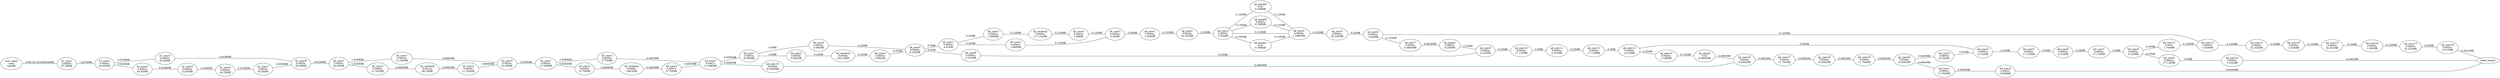 graph {
rankdir=LR
user_input[label="user_input\nnans\nnanMB"]
d1_conv1[label="d1_conv1\n0.0003s\n87.58MB"]
d1_conv2[label="d1_conv2\n0.0003s\n43.65MB"]
d1_conv3[label="d1_conv3\n0.0003s\n43.65MB"]
d1_conv4[label="d1_conv4\n0.0003s\n43.65MB"]
d1_conv5[label="d1_conv5\n0.0003s\n22.05MB"]
d1_conv6[label="d1_conv6\n0.0003s\n43.76MB"]
d1_conv7[label="d1_conv7\n0.0003s\n43.65MB"]
d1_conv8[label="d1_conv8\n0.0003s\n43.65MB"]
d2_conv1[label="d2_conv1\n0.0003s\n22.65MB"]
d2_conv2[label="d2_conv2\n0.0003s\n11.192MB"]
d2_conv3[label="d2_conv3\n0.0003s\n11.192MB"]
d2_resblock[label="d2_resblock\n0.0012s\n46.24MB"]
d2_conv4[label="d2_conv4\n0.0003s\n11.192MB"]
d2_conv5[label="d2_conv5\n0.0003s\n21.86MB"]
d3_conv1[label="d3_conv1\n0.0003s\n11.546MB"]
d3_conv2[label="d3_conv2\n0.0003s\n5.776MB"]
d3_conv3[label="d3_conv3\n0.0003s\n5.776MB"]
d3_resblock[label="d3_resblock\n0.0003s\n108.5MB"]
d3_conv4[label="d3_conv4\n0.0047s\n5.776MB"]
d3_conv5[label="d3_conv5\n0.0047s\n11.546MB"]
d4_conv1[label="d4_conv1\n0.0003s\n8.394MB"]
d4_conv2[label="d4_conv2\n0.0003s\n3.082MB"]
d4_conv3[label="d4_conv3\n0.0003s\n3.082MB"]
d4_resblock[label="d4_resblock\n0.0046s\n100.14MB"]
d4_conv4[label="d4_conv4\n0.0003s\n3.082MB"]
d4_conv5[label="d4_conv5\n0.0003s\n6.162MB"]
d5_conv1[label="d5_conv1\n0.0003s\n4.91MB"]
d5_conv2[label="d5_conv2\n0.0003s\n1.808MB"]
d5_conv3[label="d5_conv3\n0.0003s\n1.808MB"]
d5_resblock[label="d5_resblock\n0.0003s\n117.132MB"]
d5_conv4[label="d5_conv4\n0.0003s\n1.68MB"]
d5_conv5[label="d5_conv5\n0.0003s\n3.36MB"]
nk_conv1[label="nk_conv1\n0.0002s\n1.424MB"]
nk_conv2[label="nk_conv2\n0.0003s\n52.332MB"]
nk_conv3[label="nk_conv3\n0.0002s\n1.424MB"]
nk_maxpl1[label="nk_maxpl1\n0.0s\n0.768MB"]
nk_maxpl2[label="nk_maxpl2\n0.0s\n0.768MB"]
nk_maxpl3[label="nk_maxpl3\n0.0001s\n0.768MB"]
nk_conv4[label="nk_conv4\n0.0003s\n1.1685MB"]
nk_conv5[label="nk_conv5\n0.0003s\n52.332MB"]
nk_conv6[label="nk_conv6\n0.0002s\n1.424MB"]
nk_conv7[label="nk_conv7\n0.0002s\n0.5845MB"]
nk_upspl1[label="nk_upspl1\n0.0001s\n0.256MB"]
nk_conv8[label="nk_conv8\n0.0002s\n2.314MB"]
nk_conv9[label="nk_conv9\n0.0002s\n2.314MB"]
nk_conv10[label="nk_conv10\n0.0003s\n17.118MB"]
nk_conv11[label="nk_conv11\n0.0002s\n2.314MB"]
nk_conv12[label="nk_conv12\n0.0003s\n17.118MB"]
nk_conv13[label="nk_conv13\n0.0002s\n2.314MB"]
nk_conv14[label="nk_conv14\n0.0002s\n1.158MB"]
nk_upspl2[label="nk_upspl2\n0.0s\n0.4805MB"]
nk_conv15[label="nk_conv15\n0.0002s\n4.3345MB"]
nk_conv16[label="nk_conv16\n0.0002s\n4.3345MB"]
nk_conv17[label="nk_conv17\n0.0003s\n11.764MB"]
nk_conv18[label="nk_conv18\n0.0002s\n4.3345MB"]
nk_conv19[label="nk_conv19\n0.0003s\n11.764MB"]
nk_conv20[label="nk_conv20\n0.0002s\n4.3345MB"]
hd_conv1[label="hd_conv1\n0.0002s\n11.764MB"]
hd_conv2[label="hd_conv2\n0.0001s\n3.836MB"]
hd_conv3[label="hd_conv3\n0.0003s\n4.134MB"]
hd_conv4[label="hd_conv4\n0.0003s\n2.314MB"]
hd_conv5[label="hd_conv5\n0.0002s\n17.118MB"]
hd_conv6[label="hd_conv6\n0.0002s\n2.314MB"]
hd_conv7[label="hd_conv7\n0.0003s\n17.118MB"]
hd_conv8[label="hd_conv8\n0.0002s\n2.314MB"]
hd_conv9[label="hd_conv9\n0.0002s\n17.118MB"]
hd_conv10[label="hd_conv10\n0.0005s\n1.022MB"]
hd_conv11[label="hd_conv11\n0.001s\n1.744MB"]
hd_conv12[label="hd_conv12\n0.0003s\n1.424MB"]
hd_conv13[label="hd_conv13\n0.0002s\n52.332MB"]
hd_conv14[label="hd_conv14\n0.0002s\n1.424MB"]
hd_conv15[label="hd_conv15\n0.0003s\n52.332MB"]
hd_conv16[label="hd_conv16\n0.0003s\n1.424MB"]
hd_conv17[label="hd_conv17\n0.0003s\n52.332MB"]
hd_conv18[label="hd_conv18\n0.0001s\n0.512MB"]
user_input -- d1_conv1[label="0.681381225585938MB"];
d1_conv1 -- d1_conv2[label="7.2676MB"];
d1_conv2 -- d1_conv3[label="3.6338MB"];
d1_conv2 -- d1_conv4[label="3.6338MB"];
d1_conv4 -- d1_conv5[label="3.6338MB"];
d1_conv5 -- d1_conv6[label="1.8169MB"];
d1_conv6 -- d1_conv7[label="3.6338MB"];
d1_conv3 -- d1_conv8[label="3.6338MB"];
d1_conv7 -- d1_conv8[label="3.6338MB"];
d1_conv8 -- d2_conv1[label="3.6338MB"];
d2_conv1 -- d2_conv2[label="1.8169MB"];
d2_conv1 -- d2_conv3[label="1.8169MB"];
d2_conv3 -- d2_resblock[label="0.9085MB"];
d2_resblock -- d2_conv4[label="0.9085MB"];
d2_conv2 -- d2_conv5[label="0.9085MB"];
d2_conv4 -- d2_conv5[label="0.9085MB"];
d2_conv5 -- d3_conv1[label="1.8169MB"];
d3_conv1 -- d3_conv2[label="0.9385MB"];
d3_conv1 -- d3_conv3[label="0.9385MB"];
d3_conv3 -- d3_resblock[label="0.4693MB"];
d3_resblock -- d3_conv4[label="0.4693MB"];
d3_conv2 -- d3_conv5[label="0.4693MB"];
d3_conv4 -- d3_conv5[label="0.4693MB"];
d3_conv5 -- d4_conv1[label="0.9385MB"];
d4_conv1 -- d4_conv2[label="0.5MB"];
d4_conv1 -- d4_conv3[label="0.5MB"];
d4_conv3 -- d4_resblock[label="0.25MB"];
d4_resblock -- d4_conv4[label="0.25MB"];
d4_conv2 -- d4_conv5[label="0.25MB"];
d4_conv4 -- d4_conv5[label="0.25MB"];
d4_conv5 -- d5_conv1[label="0.5MB"];
d5_conv1 -- d5_conv2[label="0.25MB"];
d5_conv1 -- d5_conv3[label="0.25MB"];
d5_conv3 -- d5_resblock[label="0.125MB"];
d5_resblock -- d5_conv4[label="0.125MB"];
d5_conv2 -- d5_conv5[label="0.125MB"];
d5_conv4 -- d5_conv5[label="0.125MB"];
d5_conv5 -- nk_conv1[label="0.25MB"];
nk_conv1 -- nk_conv2[label="0.125MB"];
nk_conv2 -- nk_conv3[label="0.25MB"];
nk_conv3 -- nk_maxpl1[label="0.125MB"];
nk_conv3 -- nk_maxpl2[label="0.125MB"];
nk_conv3 -- nk_maxpl3[label="0.125MB"];
nk_conv3 -- nk_conv4[label="0.125MB"];
nk_maxpl1 -- nk_conv4[label="0.125MB"];
nk_maxpl2 -- nk_conv4[label="0.125MB"];
nk_maxpl3 -- nk_conv4[label="0.125MB"];
nk_conv4 -- nk_conv5[label="0.125MB"];
nk_conv5 -- nk_conv6[label="0.25MB"];
nk_conv6 -- nk_conv7[label="0.125MB"];
nk_conv7 -- nk_upspl1[label="0.0625MB"];
d4_conv5 -- nk_conv8[label="0.5MB"];
nk_conv8 -- nk_conv9[label="0.25MB"];
nk_upspl1 -- nk_conv9[label="0.25MB"];
nk_conv9 -- nk_conv10[label="0.25MB"];
nk_conv10 -- nk_conv11[label="0.5MB"];
nk_conv11 -- nk_conv12[label="0.25MB"];
nk_conv12 -- nk_conv13[label="0.5MB"];
nk_conv13 -- nk_conv14[label="0.25MB"];
nk_conv14 -- nk_upspl2[label="0.125MB"];
d3_conv5 -- nk_conv15[label="0.9385MB"];
nk_conv15 -- nk_conv16[label="0.4693MB"];
nk_upspl2 -- nk_conv16[label="0.4693MB"];
nk_conv16 -- nk_conv17[label="0.4693MB"];
nk_conv17 -- nk_conv18[label="0.9385MB"];
nk_conv18 -- nk_conv19[label="0.4693MB"];
nk_conv19 -- nk_conv20[label="0.9385MB"];
nk_conv20 -- hd_conv1[label="0.4693MB"];
nk_conv20 -- hd_conv3[label="0.4693MB"];
hd_conv1 -- hd_conv2[label="0.9385MB"];
hd_conv3 -- hd_conv4[label="0.25MB"];
nk_conv13 -- hd_conv4[label="0.25MB"];
hd_conv4 -- hd_conv5[label="0.25MB"];
hd_conv5 -- hd_conv6[label="0.5MB"];
hd_conv6 -- hd_conv7[label="0.25MB"];
hd_conv7 -- hd_conv8[label="0.5MB"];
hd_conv8 -- hd_conv9[label="0.25MB"];
hd_conv8 -- hd_conv11[label="0.25MB"];
hd_conv9 -- hd_conv10[label="0.5MB"];
hd_conv11 -- hd_conv12[label="0.125MB"];
nk_conv6 -- hd_conv12[label="0.125MB"];
hd_conv12 -- hd_conv13[label="0.125MB"];
hd_conv13 -- hd_conv14[label="0.25MB"];
hd_conv14 -- hd_conv15[label="0.125MB"];
hd_conv15 -- hd_conv16[label="0.25MB"];
hd_conv16 -- hd_conv17[label="0.125MB"];
hd_conv17 -- hd_conv18[label="0.25MB"];
hd_conv2 -- head_output[label="0.9349MB"];
hd_conv10 -- head_output[label="0.2491MB"];
hd_conv18 -- head_output[label="0.0623MB"];
}
